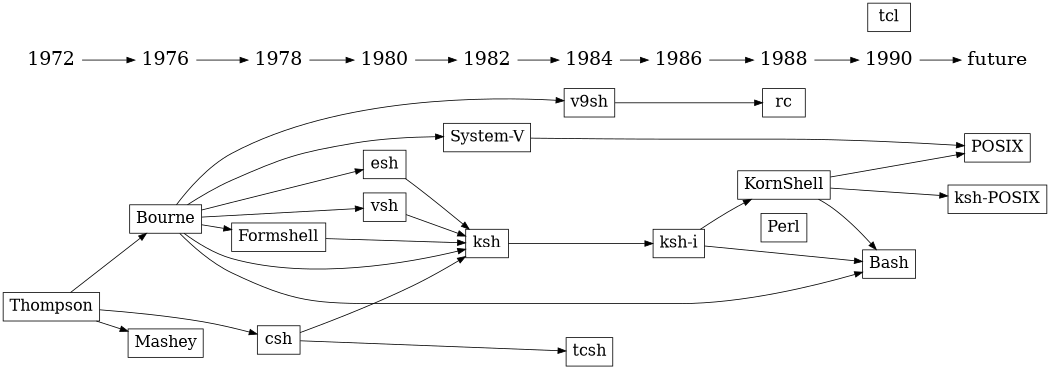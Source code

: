 digraph shells {
    rankdir=LR
    size="7,8";
    node [fontsize=24, shape = plaintext];

    1972 -> 1976;
    1976 -> 1978;
    1978 -> 1980;
    1980 -> 1982;
    1982 -> 1984;
    1984 -> 1986;
    1986 -> 1988;
    1988 -> 1990;
    1990 -> future;

    node [fontsize=20, shape = box];
    { rank=same;  1976 Mashey Bourne; }
    { rank=same;  1978 Formshell csh; }
    { rank=same;  1980 esh vsh; }
    { rank=same;  1982 ksh "System-V"; }
    { rank=same;  1984 v9sh tcsh; }
    { rank=same;  1986 "ksh-i"; }
    { rank=same;  1988 KornShell Perl rc; }
    { rank=same;  1990 tcl Bash; }
    { rank=same;  "future" POSIX "ksh-POSIX"; }

    Thompson -> Mashey;
    Thompson -> Bourne;
    Thompson -> csh;
    csh -> tcsh;
    Bourne -> ksh;
    Bourne -> esh;
    Bourne -> vsh;
    Bourne -> "System-V";
    Bourne -> v9sh;
    v9sh -> rc;
    Bourne -> Bash;
    "ksh-i" -> Bash;
    KornShell -> Bash;
    esh -> ksh;
    vsh -> ksh;
    Formshell -> ksh;
    csh -> ksh;
    KornShell -> POSIX;
    "System-V" -> POSIX;
    ksh -> "ksh-i";
    "ksh-i" -> KornShell;
    KornShell -> "ksh-POSIX";
    Bourne -> Formshell;

    edge [style=invis];
    1984 -> v9sh -> tcsh ;
    1988 -> rc -> KornShell;
    Formshell -> csh;
    KornShell -> Perl;
}